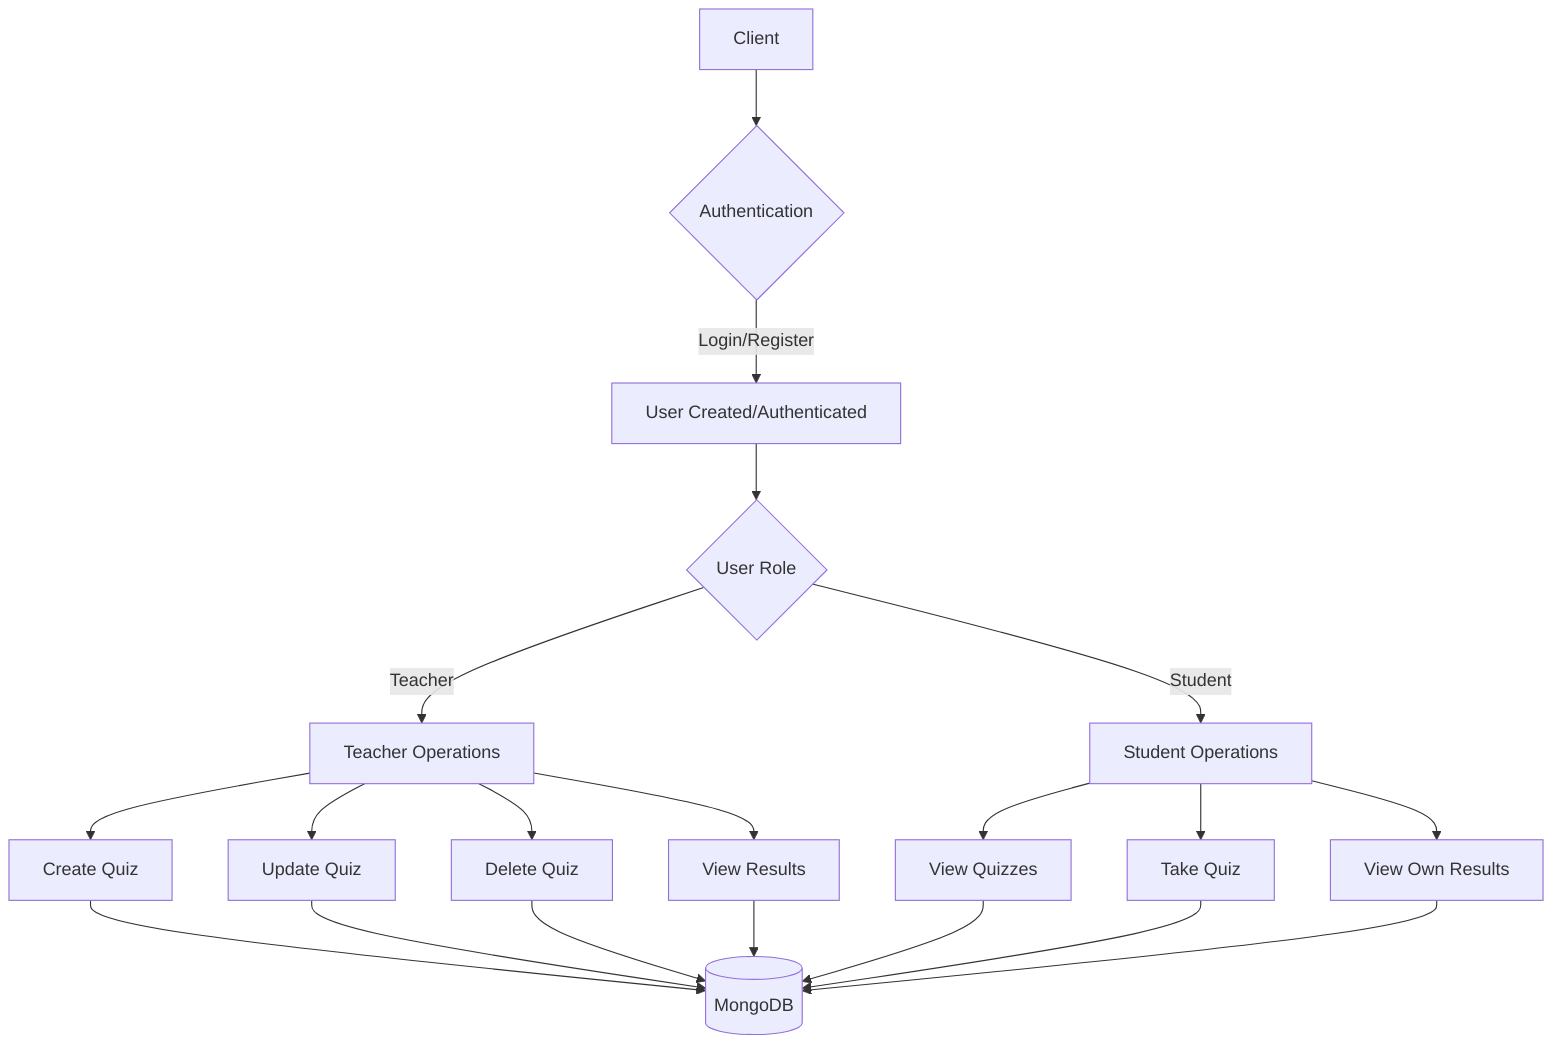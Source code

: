 flowchart TD
    A[Client] --> B{Authentication}
    B -->|Login/Register| C[User Created/Authenticated]
    
    C --> D{User Role}
    D -->|Teacher| E[Teacher Operations]
    D -->|Student| F[Student Operations]
    
    E --> G[Create Quiz]
    E --> H[Update Quiz]
    E --> I[Delete Quiz]
    E --> J[View Results]
    
    F --> K[View Quizzes]
    F --> L[Take Quiz]
    F --> M[View Own Results]
    
    G --> N[(MongoDB)]
    H --> N
    I --> N
    J --> N
    K --> N
    L --> N
    M --> N